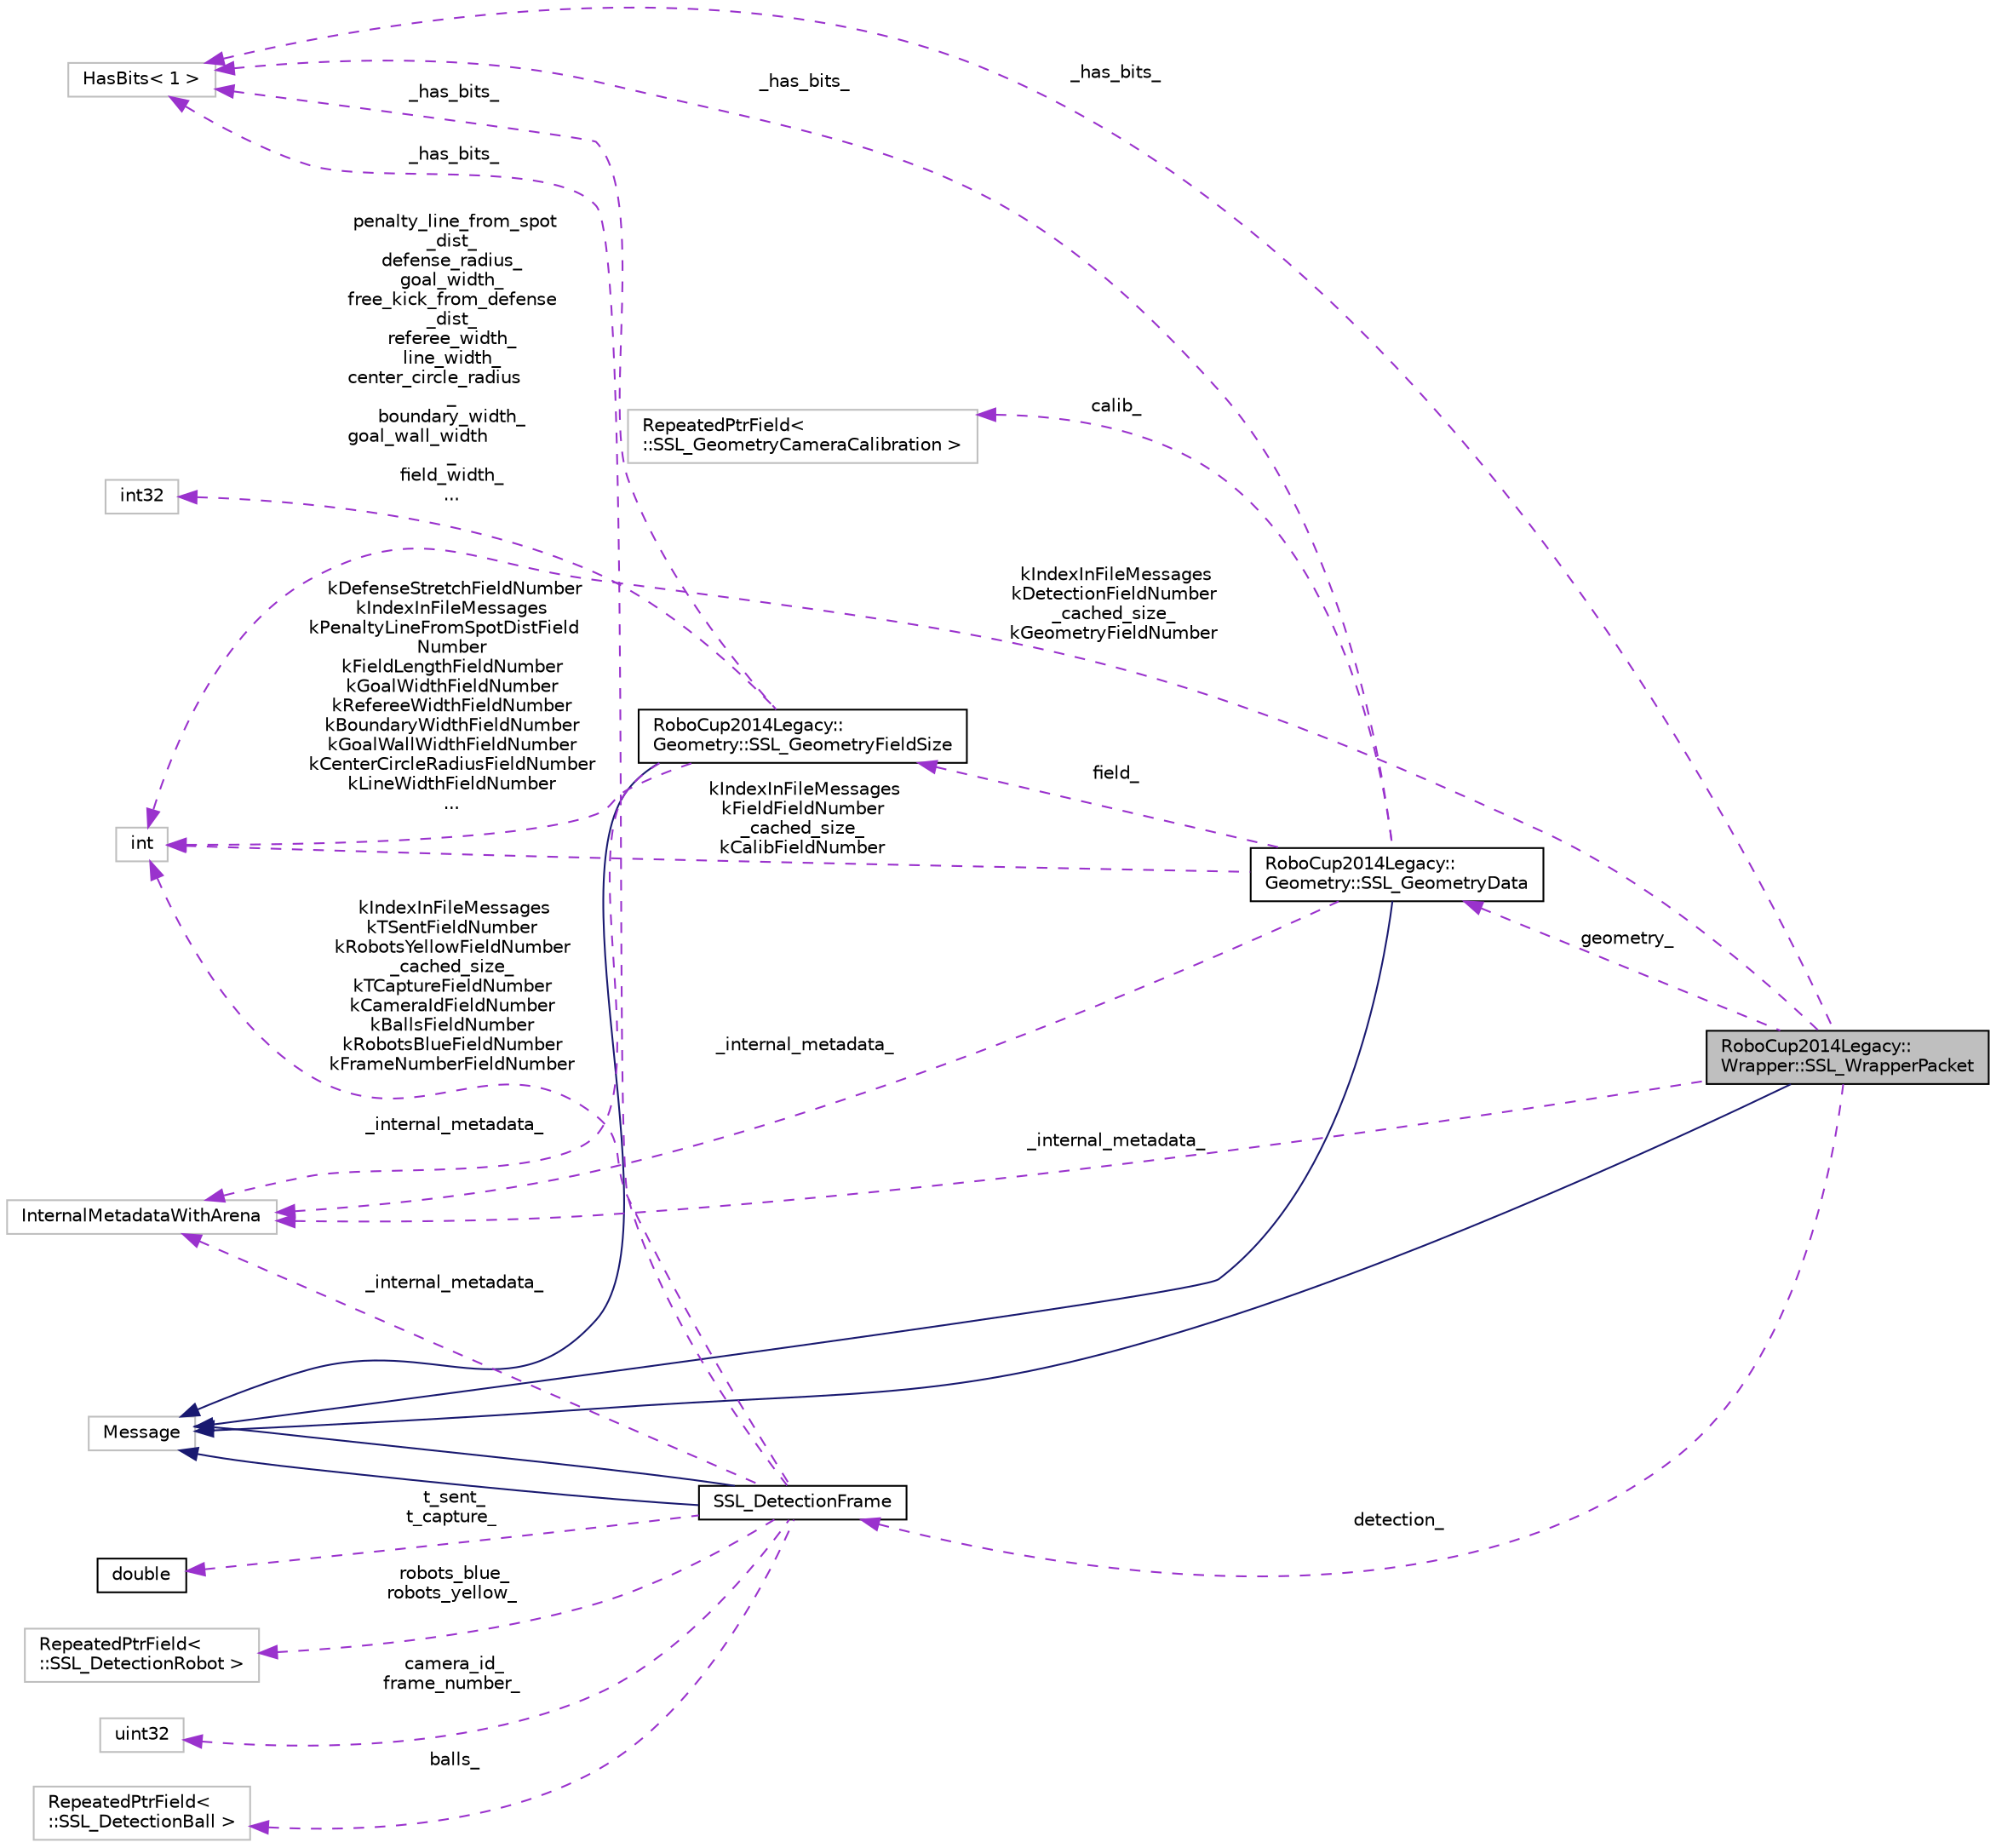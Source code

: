 digraph "RoboCup2014Legacy::Wrapper::SSL_WrapperPacket"
{
 // INTERACTIVE_SVG=YES
  edge [fontname="Helvetica",fontsize="10",labelfontname="Helvetica",labelfontsize="10"];
  node [fontname="Helvetica",fontsize="10",shape=record];
  rankdir="LR";
  Node1 [label="RoboCup2014Legacy::\lWrapper::SSL_WrapperPacket",height=0.2,width=0.4,color="black", fillcolor="grey75", style="filled", fontcolor="black"];
  Node2 -> Node1 [dir="back",color="midnightblue",fontsize="10",style="solid",fontname="Helvetica"];
  Node2 [label="Message",height=0.2,width=0.4,color="grey75", fillcolor="white", style="filled"];
  Node3 -> Node1 [dir="back",color="darkorchid3",fontsize="10",style="dashed",label=" _has_bits_" ,fontname="Helvetica"];
  Node3 [label="HasBits\< 1 \>",height=0.2,width=0.4,color="grey75", fillcolor="white", style="filled"];
  Node4 -> Node1 [dir="back",color="darkorchid3",fontsize="10",style="dashed",label=" _internal_metadata_" ,fontname="Helvetica"];
  Node4 [label="InternalMetadataWithArena",height=0.2,width=0.4,color="grey75", fillcolor="white", style="filled"];
  Node5 -> Node1 [dir="back",color="darkorchid3",fontsize="10",style="dashed",label=" geometry_" ,fontname="Helvetica"];
  Node5 [label="RoboCup2014Legacy::\lGeometry::SSL_GeometryData",height=0.2,width=0.4,color="black", fillcolor="white", style="filled",URL="$d8/d7b/class_robo_cup2014_legacy_1_1_geometry_1_1_s_s_l___geometry_data.html"];
  Node2 -> Node5 [dir="back",color="midnightblue",fontsize="10",style="solid",fontname="Helvetica"];
  Node6 -> Node5 [dir="back",color="darkorchid3",fontsize="10",style="dashed",label=" calib_" ,fontname="Helvetica"];
  Node6 [label="RepeatedPtrField\< \l::SSL_GeometryCameraCalibration \>",height=0.2,width=0.4,color="grey75", fillcolor="white", style="filled"];
  Node3 -> Node5 [dir="back",color="darkorchid3",fontsize="10",style="dashed",label=" _has_bits_" ,fontname="Helvetica"];
  Node4 -> Node5 [dir="back",color="darkorchid3",fontsize="10",style="dashed",label=" _internal_metadata_" ,fontname="Helvetica"];
  Node7 -> Node5 [dir="back",color="darkorchid3",fontsize="10",style="dashed",label=" kIndexInFileMessages\nkFieldFieldNumber\n_cached_size_\nkCalibFieldNumber" ,fontname="Helvetica"];
  Node7 [label="int",height=0.2,width=0.4,color="grey75", fillcolor="white", style="filled"];
  Node8 -> Node5 [dir="back",color="darkorchid3",fontsize="10",style="dashed",label=" field_" ,fontname="Helvetica"];
  Node8 [label="RoboCup2014Legacy::\lGeometry::SSL_GeometryFieldSize",height=0.2,width=0.4,color="black", fillcolor="white", style="filled",URL="$d5/d4b/class_robo_cup2014_legacy_1_1_geometry_1_1_s_s_l___geometry_field_size.html"];
  Node2 -> Node8 [dir="back",color="midnightblue",fontsize="10",style="solid",fontname="Helvetica"];
  Node9 -> Node8 [dir="back",color="darkorchid3",fontsize="10",style="dashed",label=" penalty_line_from_spot\l_dist_\ndefense_radius_\ngoal_width_\nfree_kick_from_defense\l_dist_\nreferee_width_\nline_width_\ncenter_circle_radius\l_\nboundary_width_\ngoal_wall_width\l_\nfield_width_\n..." ,fontname="Helvetica"];
  Node9 [label="int32",height=0.2,width=0.4,color="grey75", fillcolor="white", style="filled"];
  Node3 -> Node8 [dir="back",color="darkorchid3",fontsize="10",style="dashed",label=" _has_bits_" ,fontname="Helvetica"];
  Node4 -> Node8 [dir="back",color="darkorchid3",fontsize="10",style="dashed",label=" _internal_metadata_" ,fontname="Helvetica"];
  Node7 -> Node8 [dir="back",color="darkorchid3",fontsize="10",style="dashed",label=" kDefenseStretchFieldNumber\nkIndexInFileMessages\nkPenaltyLineFromSpotDistField\lNumber\nkFieldLengthFieldNumber\nkGoalWidthFieldNumber\nkRefereeWidthFieldNumber\nkBoundaryWidthFieldNumber\nkGoalWallWidthFieldNumber\nkCenterCircleRadiusFieldNumber\nkLineWidthFieldNumber\n..." ,fontname="Helvetica"];
  Node10 -> Node1 [dir="back",color="darkorchid3",fontsize="10",style="dashed",label=" detection_" ,fontname="Helvetica"];
  Node10 [label="SSL_DetectionFrame",height=0.2,width=0.4,color="black", fillcolor="white", style="filled",URL="$d3/dd1/class_s_s_l___detection_frame.html"];
  Node2 -> Node10 [dir="back",color="midnightblue",fontsize="10",style="solid",fontname="Helvetica"];
  Node2 -> Node10 [dir="back",color="midnightblue",fontsize="10",style="solid",fontname="Helvetica"];
  Node11 -> Node10 [dir="back",color="darkorchid3",fontsize="10",style="dashed",label=" t_sent_\nt_capture_" ,fontname="Helvetica"];
  Node11 [label="double",height=0.2,width=0.4,color="black", fillcolor="white", style="filled",URL="$df/de6/classdouble.html"];
  Node3 -> Node10 [dir="back",color="darkorchid3",fontsize="10",style="dashed",label=" _has_bits_" ,fontname="Helvetica"];
  Node4 -> Node10 [dir="back",color="darkorchid3",fontsize="10",style="dashed",label=" _internal_metadata_" ,fontname="Helvetica"];
  Node12 -> Node10 [dir="back",color="darkorchid3",fontsize="10",style="dashed",label=" robots_blue_\nrobots_yellow_" ,fontname="Helvetica"];
  Node12 [label="RepeatedPtrField\< \l::SSL_DetectionRobot \>",height=0.2,width=0.4,color="grey75", fillcolor="white", style="filled"];
  Node7 -> Node10 [dir="back",color="darkorchid3",fontsize="10",style="dashed",label=" kIndexInFileMessages\nkTSentFieldNumber\nkRobotsYellowFieldNumber\n_cached_size_\nkTCaptureFieldNumber\nkCameraIdFieldNumber\nkBallsFieldNumber\nkRobotsBlueFieldNumber\nkFrameNumberFieldNumber" ,fontname="Helvetica"];
  Node13 -> Node10 [dir="back",color="darkorchid3",fontsize="10",style="dashed",label=" camera_id_\nframe_number_" ,fontname="Helvetica"];
  Node13 [label="uint32",height=0.2,width=0.4,color="grey75", fillcolor="white", style="filled"];
  Node14 -> Node10 [dir="back",color="darkorchid3",fontsize="10",style="dashed",label=" balls_" ,fontname="Helvetica"];
  Node14 [label="RepeatedPtrField\< \l::SSL_DetectionBall \>",height=0.2,width=0.4,color="grey75", fillcolor="white", style="filled"];
  Node7 -> Node1 [dir="back",color="darkorchid3",fontsize="10",style="dashed",label=" kIndexInFileMessages\nkDetectionFieldNumber\n_cached_size_\nkGeometryFieldNumber" ,fontname="Helvetica"];
}

